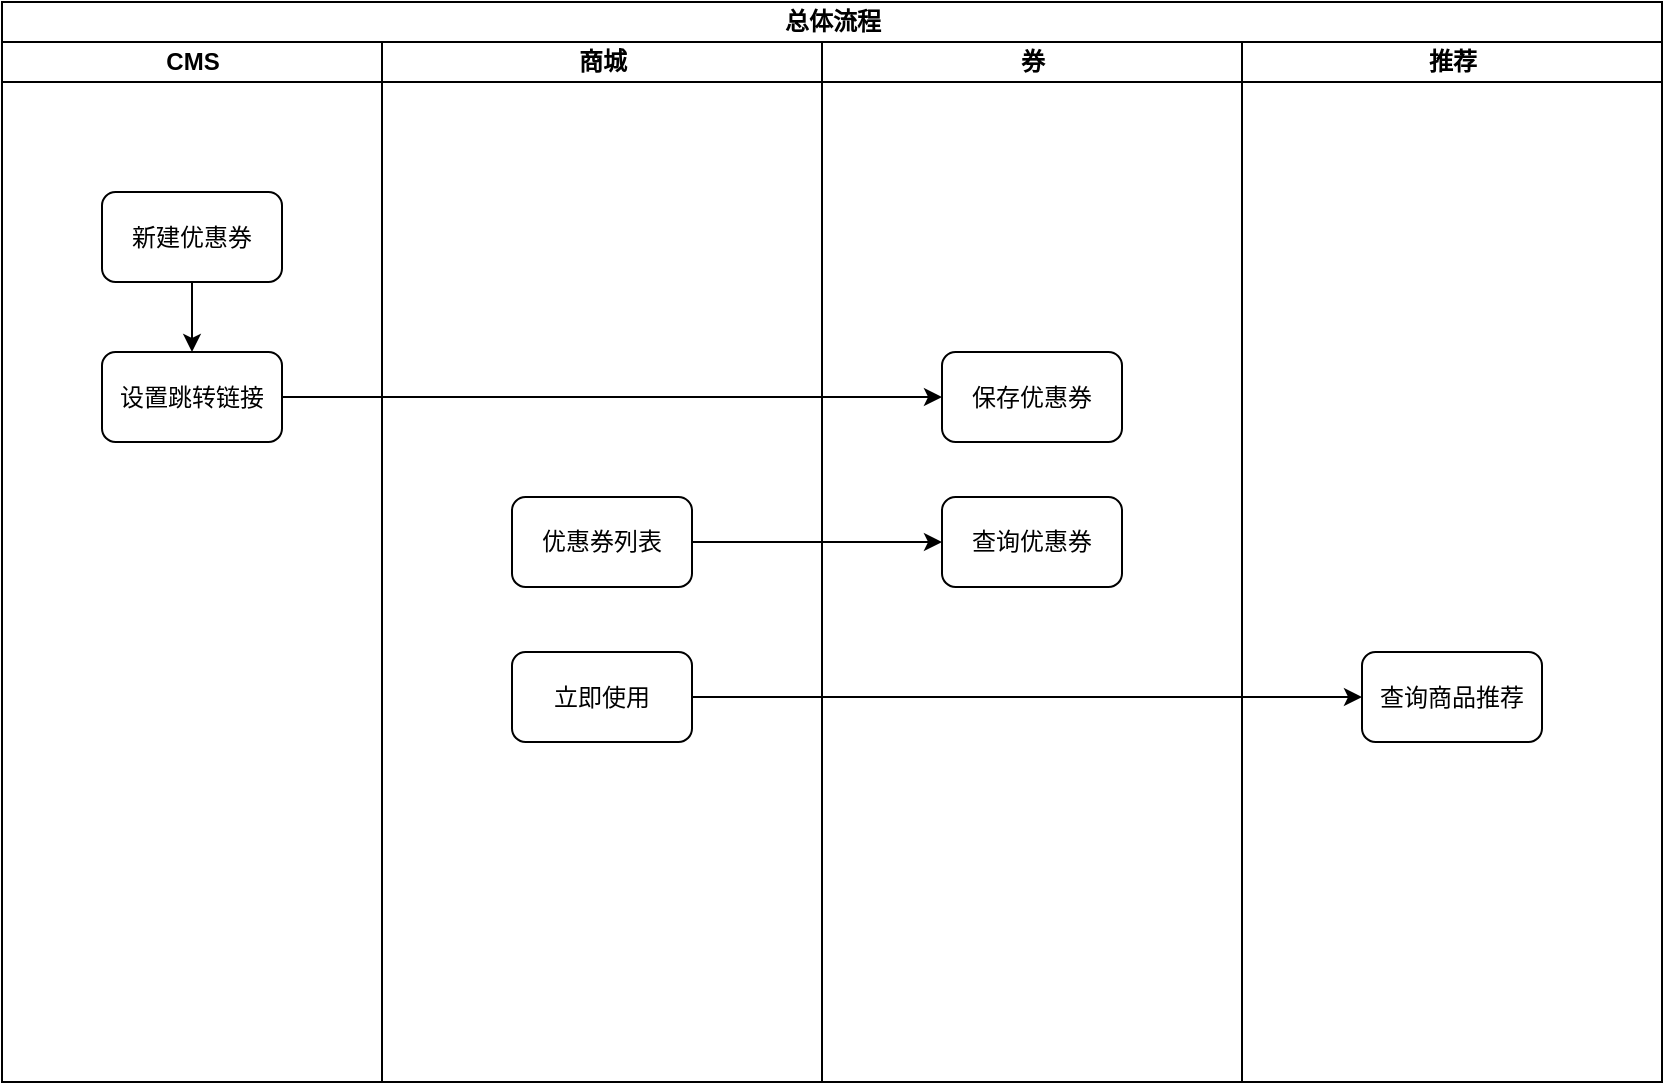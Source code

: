 <mxfile version="21.6.6" type="github">
  <diagram name="第 1 页" id="xIP1L7UhcC2tInQek6bY">
    <mxGraphModel dx="996" dy="541" grid="1" gridSize="10" guides="1" tooltips="1" connect="1" arrows="1" fold="1" page="1" pageScale="1" pageWidth="827" pageHeight="1169" math="0" shadow="0">
      <root>
        <mxCell id="0" />
        <mxCell id="1" parent="0" />
        <mxCell id="2ZWqnjDRBpzL2C1Y5E5V-1" value="总体流程" style="swimlane;childLayout=stackLayout;resizeParent=1;resizeParentMax=0;startSize=20;html=1;" vertex="1" parent="1">
          <mxGeometry x="60.0" y="45" width="830" height="540" as="geometry" />
        </mxCell>
        <mxCell id="2ZWqnjDRBpzL2C1Y5E5V-2" value="CMS" style="swimlane;startSize=20;html=1;" vertex="1" parent="2ZWqnjDRBpzL2C1Y5E5V-1">
          <mxGeometry y="20" width="190" height="520" as="geometry" />
        </mxCell>
        <mxCell id="2ZWqnjDRBpzL2C1Y5E5V-25" style="edgeStyle=orthogonalEdgeStyle;rounded=0;orthogonalLoop=1;jettySize=auto;html=1;" edge="1" parent="2ZWqnjDRBpzL2C1Y5E5V-2" source="2ZWqnjDRBpzL2C1Y5E5V-23" target="2ZWqnjDRBpzL2C1Y5E5V-24">
          <mxGeometry relative="1" as="geometry" />
        </mxCell>
        <mxCell id="2ZWqnjDRBpzL2C1Y5E5V-23" value="新建优惠券" style="rounded=1;whiteSpace=wrap;html=1;" vertex="1" parent="2ZWqnjDRBpzL2C1Y5E5V-2">
          <mxGeometry x="50" y="75" width="90" height="45" as="geometry" />
        </mxCell>
        <mxCell id="2ZWqnjDRBpzL2C1Y5E5V-24" value="设置跳转链接" style="rounded=1;whiteSpace=wrap;html=1;" vertex="1" parent="2ZWqnjDRBpzL2C1Y5E5V-2">
          <mxGeometry x="50" y="155" width="90" height="45" as="geometry" />
        </mxCell>
        <mxCell id="2ZWqnjDRBpzL2C1Y5E5V-3" value="商城" style="swimlane;startSize=20;html=1;" vertex="1" parent="2ZWqnjDRBpzL2C1Y5E5V-1">
          <mxGeometry x="190" y="20" width="220" height="520" as="geometry" />
        </mxCell>
        <mxCell id="2ZWqnjDRBpzL2C1Y5E5V-29" value="优惠券列表" style="rounded=1;whiteSpace=wrap;html=1;" vertex="1" parent="2ZWqnjDRBpzL2C1Y5E5V-3">
          <mxGeometry x="65" y="227.5" width="90" height="45" as="geometry" />
        </mxCell>
        <mxCell id="2ZWqnjDRBpzL2C1Y5E5V-34" value="立即使用" style="rounded=1;whiteSpace=wrap;html=1;" vertex="1" parent="2ZWqnjDRBpzL2C1Y5E5V-3">
          <mxGeometry x="65" y="305" width="90" height="45" as="geometry" />
        </mxCell>
        <mxCell id="2ZWqnjDRBpzL2C1Y5E5V-21" value="券" style="swimlane;startSize=20;html=1;" vertex="1" parent="2ZWqnjDRBpzL2C1Y5E5V-1">
          <mxGeometry x="410" y="20" width="210" height="520" as="geometry">
            <mxRectangle x="410" y="20" width="40" height="520" as="alternateBounds" />
          </mxGeometry>
        </mxCell>
        <mxCell id="2ZWqnjDRBpzL2C1Y5E5V-26" value="保存优惠券" style="rounded=1;whiteSpace=wrap;html=1;" vertex="1" parent="2ZWqnjDRBpzL2C1Y5E5V-21">
          <mxGeometry x="60" y="155" width="90" height="45" as="geometry" />
        </mxCell>
        <mxCell id="2ZWqnjDRBpzL2C1Y5E5V-30" value="查询优惠券" style="rounded=1;whiteSpace=wrap;html=1;" vertex="1" parent="2ZWqnjDRBpzL2C1Y5E5V-21">
          <mxGeometry x="60" y="227.5" width="90" height="45" as="geometry" />
        </mxCell>
        <mxCell id="2ZWqnjDRBpzL2C1Y5E5V-4" value="推荐" style="swimlane;startSize=20;html=1;" vertex="1" parent="2ZWqnjDRBpzL2C1Y5E5V-1">
          <mxGeometry x="620" y="20" width="210" height="520" as="geometry">
            <mxRectangle x="410" y="20" width="40" height="520" as="alternateBounds" />
          </mxGeometry>
        </mxCell>
        <mxCell id="2ZWqnjDRBpzL2C1Y5E5V-37" value="查询商品推荐" style="rounded=1;whiteSpace=wrap;html=1;" vertex="1" parent="2ZWqnjDRBpzL2C1Y5E5V-4">
          <mxGeometry x="60" y="305" width="90" height="45" as="geometry" />
        </mxCell>
        <mxCell id="2ZWqnjDRBpzL2C1Y5E5V-27" style="edgeStyle=orthogonalEdgeStyle;rounded=0;orthogonalLoop=1;jettySize=auto;html=1;" edge="1" parent="2ZWqnjDRBpzL2C1Y5E5V-1" source="2ZWqnjDRBpzL2C1Y5E5V-24" target="2ZWqnjDRBpzL2C1Y5E5V-26">
          <mxGeometry relative="1" as="geometry" />
        </mxCell>
        <mxCell id="2ZWqnjDRBpzL2C1Y5E5V-31" style="edgeStyle=orthogonalEdgeStyle;rounded=0;orthogonalLoop=1;jettySize=auto;html=1;" edge="1" parent="2ZWqnjDRBpzL2C1Y5E5V-1" source="2ZWqnjDRBpzL2C1Y5E5V-29" target="2ZWqnjDRBpzL2C1Y5E5V-30">
          <mxGeometry relative="1" as="geometry" />
        </mxCell>
        <mxCell id="2ZWqnjDRBpzL2C1Y5E5V-38" style="edgeStyle=orthogonalEdgeStyle;rounded=0;orthogonalLoop=1;jettySize=auto;html=1;entryX=0;entryY=0.5;entryDx=0;entryDy=0;" edge="1" parent="2ZWqnjDRBpzL2C1Y5E5V-1" source="2ZWqnjDRBpzL2C1Y5E5V-34" target="2ZWqnjDRBpzL2C1Y5E5V-37">
          <mxGeometry relative="1" as="geometry" />
        </mxCell>
      </root>
    </mxGraphModel>
  </diagram>
</mxfile>
